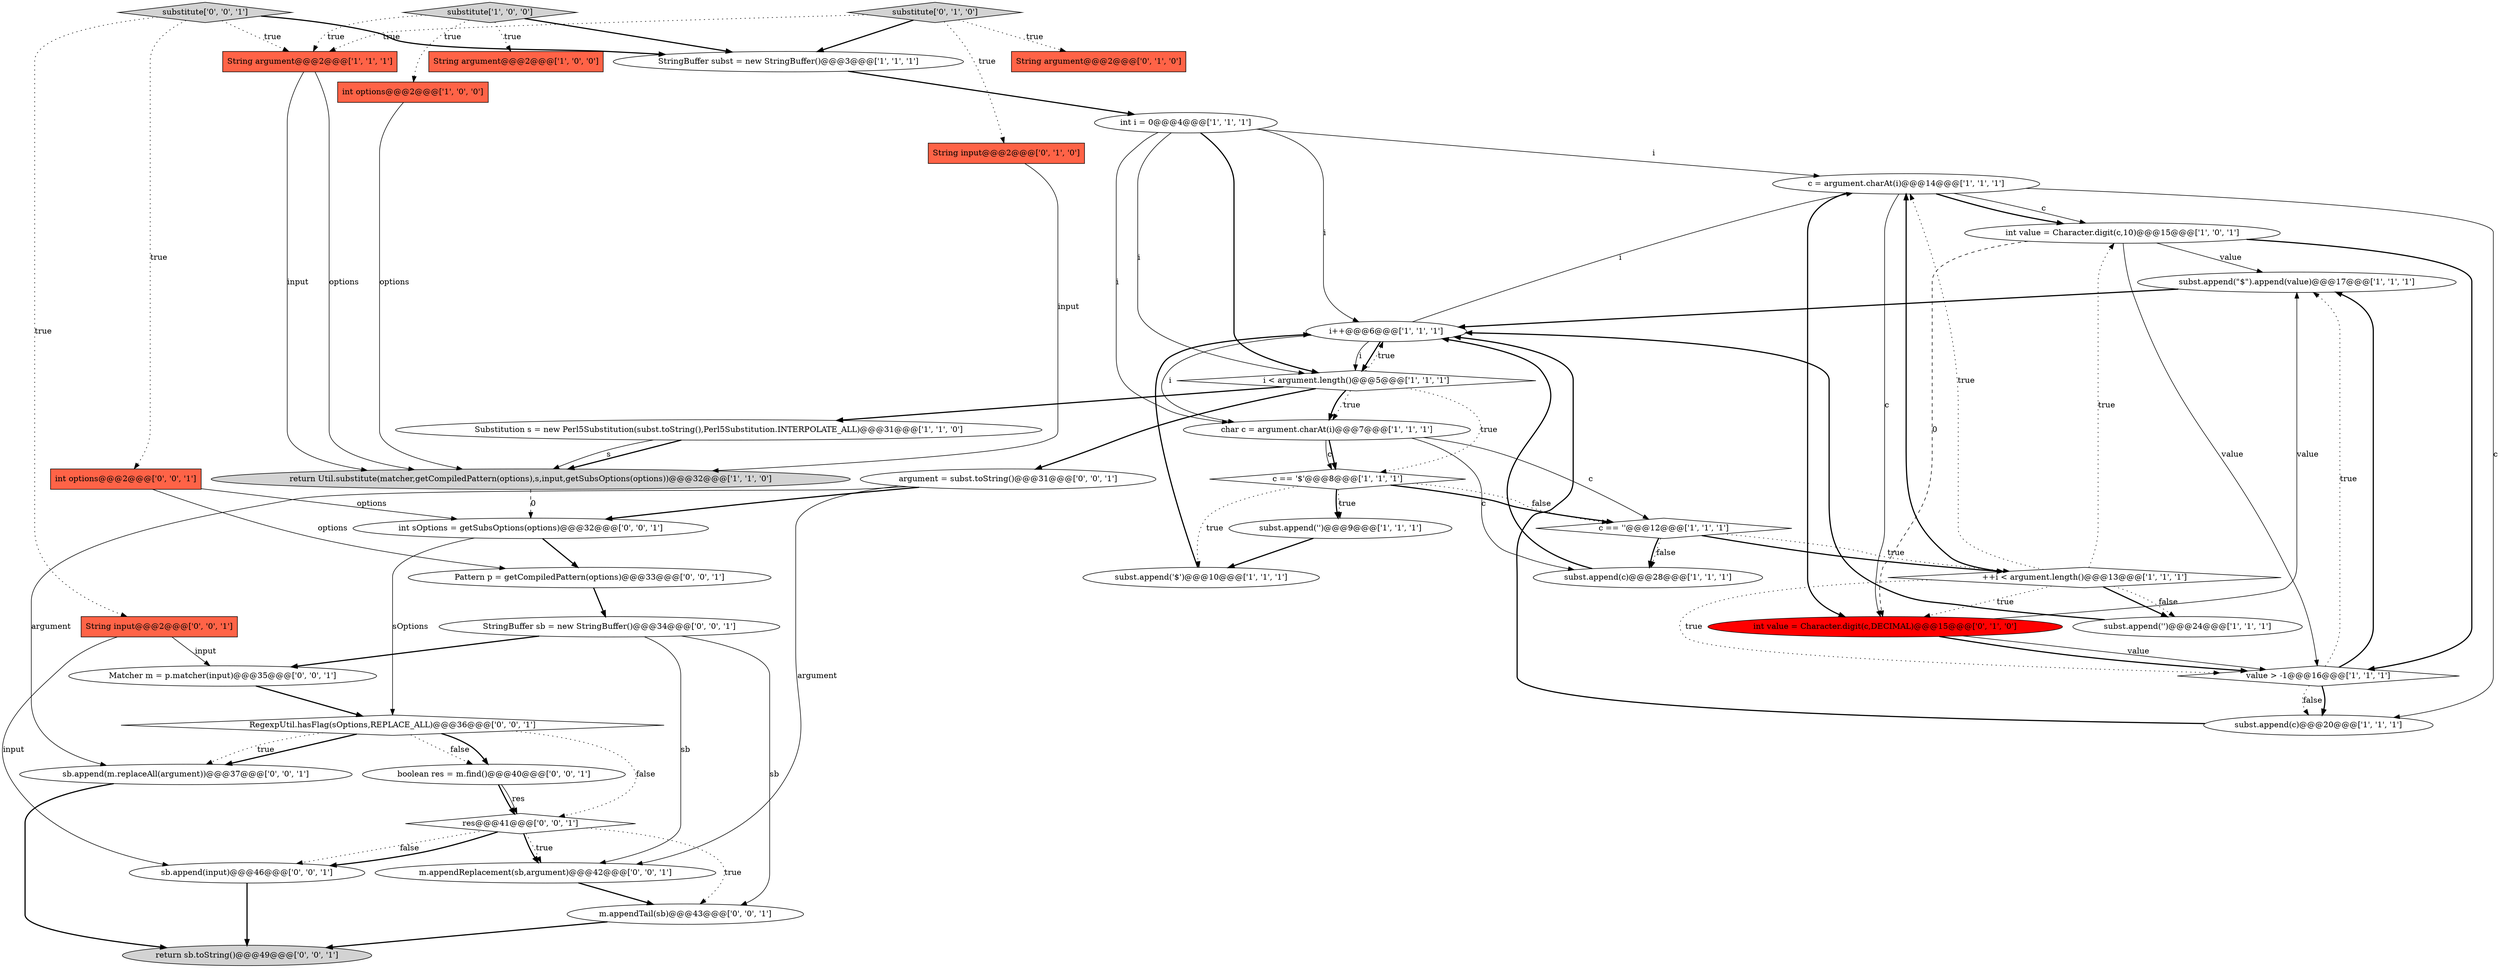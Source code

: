 digraph {
33 [style = filled, label = "sb.append(m.replaceAll(argument))@@@37@@@['0', '0', '1']", fillcolor = white, shape = ellipse image = "AAA0AAABBB3BBB"];
3 [style = filled, label = "substitute['1', '0', '0']", fillcolor = lightgray, shape = diamond image = "AAA0AAABBB1BBB"];
0 [style = filled, label = "int options@@@2@@@['1', '0', '0']", fillcolor = tomato, shape = box image = "AAA0AAABBB1BBB"];
8 [style = filled, label = "Substitution s = new Perl5Substitution(subst.toString(),Perl5Substitution.INTERPOLATE_ALL)@@@31@@@['1', '1', '0']", fillcolor = white, shape = ellipse image = "AAA0AAABBB1BBB"];
26 [style = filled, label = "substitute['0', '1', '0']", fillcolor = lightgray, shape = diamond image = "AAA0AAABBB2BBB"];
1 [style = filled, label = "subst.append(\"$\").append(value)@@@17@@@['1', '1', '1']", fillcolor = white, shape = ellipse image = "AAA0AAABBB1BBB"];
21 [style = filled, label = "int i = 0@@@4@@@['1', '1', '1']", fillcolor = white, shape = ellipse image = "AAA0AAABBB1BBB"];
5 [style = filled, label = "subst.append('\')@@@24@@@['1', '1', '1']", fillcolor = white, shape = ellipse image = "AAA0AAABBB1BBB"];
37 [style = filled, label = "argument = subst.toString()@@@31@@@['0', '0', '1']", fillcolor = white, shape = ellipse image = "AAA0AAABBB3BBB"];
40 [style = filled, label = "m.appendReplacement(sb,argument)@@@42@@@['0', '0', '1']", fillcolor = white, shape = ellipse image = "AAA0AAABBB3BBB"];
30 [style = filled, label = "res@@@41@@@['0', '0', '1']", fillcolor = white, shape = diamond image = "AAA0AAABBB3BBB"];
16 [style = filled, label = "c == '\'@@@12@@@['1', '1', '1']", fillcolor = white, shape = diamond image = "AAA0AAABBB1BBB"];
36 [style = filled, label = "String input@@@2@@@['0', '0', '1']", fillcolor = tomato, shape = box image = "AAA0AAABBB3BBB"];
27 [style = filled, label = "Pattern p = getCompiledPattern(options)@@@33@@@['0', '0', '1']", fillcolor = white, shape = ellipse image = "AAA0AAABBB3BBB"];
23 [style = filled, label = "String input@@@2@@@['0', '1', '0']", fillcolor = tomato, shape = box image = "AAA0AAABBB2BBB"];
18 [style = filled, label = "c = argument.charAt(i)@@@14@@@['1', '1', '1']", fillcolor = white, shape = ellipse image = "AAA0AAABBB1BBB"];
20 [style = filled, label = "StringBuffer subst = new StringBuffer()@@@3@@@['1', '1', '1']", fillcolor = white, shape = ellipse image = "AAA0AAABBB1BBB"];
29 [style = filled, label = "RegexpUtil.hasFlag(sOptions,REPLACE_ALL)@@@36@@@['0', '0', '1']", fillcolor = white, shape = diamond image = "AAA0AAABBB3BBB"];
14 [style = filled, label = "value > -1@@@16@@@['1', '1', '1']", fillcolor = white, shape = diamond image = "AAA0AAABBB1BBB"];
25 [style = filled, label = "String argument@@@2@@@['0', '1', '0']", fillcolor = tomato, shape = box image = "AAA0AAABBB2BBB"];
31 [style = filled, label = "return sb.toString()@@@49@@@['0', '0', '1']", fillcolor = lightgray, shape = ellipse image = "AAA0AAABBB3BBB"];
6 [style = filled, label = "int value = Character.digit(c,10)@@@15@@@['1', '0', '1']", fillcolor = white, shape = ellipse image = "AAA0AAABBB1BBB"];
24 [style = filled, label = "int value = Character.digit(c,DECIMAL)@@@15@@@['0', '1', '0']", fillcolor = red, shape = ellipse image = "AAA1AAABBB2BBB"];
15 [style = filled, label = "i < argument.length()@@@5@@@['1', '1', '1']", fillcolor = white, shape = diamond image = "AAA0AAABBB1BBB"];
17 [style = filled, label = "return Util.substitute(matcher,getCompiledPattern(options),s,input,getSubsOptions(options))@@@32@@@['1', '1', '0']", fillcolor = lightgray, shape = ellipse image = "AAA0AAABBB1BBB"];
35 [style = filled, label = "int sOptions = getSubsOptions(options)@@@32@@@['0', '0', '1']", fillcolor = white, shape = ellipse image = "AAA0AAABBB3BBB"];
13 [style = filled, label = "subst.append('\')@@@9@@@['1', '1', '1']", fillcolor = white, shape = ellipse image = "AAA0AAABBB1BBB"];
2 [style = filled, label = "subst.append(c)@@@28@@@['1', '1', '1']", fillcolor = white, shape = ellipse image = "AAA0AAABBB1BBB"];
41 [style = filled, label = "substitute['0', '0', '1']", fillcolor = lightgray, shape = diamond image = "AAA0AAABBB3BBB"];
4 [style = filled, label = "c == '$'@@@8@@@['1', '1', '1']", fillcolor = white, shape = diamond image = "AAA0AAABBB1BBB"];
19 [style = filled, label = "subst.append(c)@@@20@@@['1', '1', '1']", fillcolor = white, shape = ellipse image = "AAA0AAABBB1BBB"];
38 [style = filled, label = "StringBuffer sb = new StringBuffer()@@@34@@@['0', '0', '1']", fillcolor = white, shape = ellipse image = "AAA0AAABBB3BBB"];
7 [style = filled, label = "String argument@@@2@@@['1', '0', '0']", fillcolor = tomato, shape = box image = "AAA0AAABBB1BBB"];
39 [style = filled, label = "sb.append(input)@@@46@@@['0', '0', '1']", fillcolor = white, shape = ellipse image = "AAA0AAABBB3BBB"];
11 [style = filled, label = "i++@@@6@@@['1', '1', '1']", fillcolor = white, shape = ellipse image = "AAA0AAABBB1BBB"];
42 [style = filled, label = "Matcher m = p.matcher(input)@@@35@@@['0', '0', '1']", fillcolor = white, shape = ellipse image = "AAA0AAABBB3BBB"];
28 [style = filled, label = "boolean res = m.find()@@@40@@@['0', '0', '1']", fillcolor = white, shape = ellipse image = "AAA0AAABBB3BBB"];
34 [style = filled, label = "int options@@@2@@@['0', '0', '1']", fillcolor = tomato, shape = box image = "AAA0AAABBB3BBB"];
9 [style = filled, label = "char c = argument.charAt(i)@@@7@@@['1', '1', '1']", fillcolor = white, shape = ellipse image = "AAA0AAABBB1BBB"];
12 [style = filled, label = "subst.append('$')@@@10@@@['1', '1', '1']", fillcolor = white, shape = ellipse image = "AAA0AAABBB1BBB"];
10 [style = filled, label = "String argument@@@2@@@['1', '1', '1']", fillcolor = tomato, shape = box image = "AAA0AAABBB1BBB"];
32 [style = filled, label = "m.appendTail(sb)@@@43@@@['0', '0', '1']", fillcolor = white, shape = ellipse image = "AAA0AAABBB3BBB"];
22 [style = filled, label = "++i < argument.length()@@@13@@@['1', '1', '1']", fillcolor = white, shape = diamond image = "AAA0AAABBB1BBB"];
27->38 [style = bold, label=""];
18->6 [style = solid, label="c"];
9->2 [style = solid, label="c"];
21->15 [style = bold, label=""];
17->35 [style = dashed, label="0"];
11->9 [style = solid, label="i"];
19->11 [style = bold, label=""];
38->42 [style = bold, label=""];
37->33 [style = solid, label="argument"];
41->20 [style = bold, label=""];
42->29 [style = bold, label=""];
15->9 [style = dotted, label="true"];
36->42 [style = solid, label="input"];
22->14 [style = dotted, label="true"];
41->36 [style = dotted, label="true"];
30->39 [style = dotted, label="false"];
6->14 [style = solid, label="value"];
39->31 [style = bold, label=""];
41->10 [style = dotted, label="true"];
3->0 [style = dotted, label="true"];
10->17 [style = solid, label="options"];
30->40 [style = bold, label=""];
21->15 [style = solid, label="i"];
4->16 [style = bold, label=""];
3->7 [style = dotted, label="true"];
29->30 [style = dotted, label="false"];
28->30 [style = bold, label=""];
6->1 [style = solid, label="value"];
12->11 [style = bold, label=""];
18->24 [style = solid, label="c"];
26->23 [style = dotted, label="true"];
22->24 [style = dotted, label="true"];
22->5 [style = bold, label=""];
1->11 [style = bold, label=""];
8->17 [style = bold, label=""];
4->13 [style = dotted, label="true"];
22->18 [style = bold, label=""];
13->12 [style = bold, label=""];
15->9 [style = bold, label=""];
30->32 [style = dotted, label="true"];
5->11 [style = bold, label=""];
14->1 [style = dotted, label="true"];
23->17 [style = solid, label="input"];
32->31 [style = bold, label=""];
26->20 [style = bold, label=""];
38->40 [style = solid, label="sb"];
18->24 [style = bold, label=""];
22->18 [style = dotted, label="true"];
28->30 [style = solid, label="res"];
37->40 [style = solid, label="argument"];
4->13 [style = bold, label=""];
3->10 [style = dotted, label="true"];
18->19 [style = solid, label="c"];
14->19 [style = bold, label=""];
9->4 [style = solid, label="c"];
21->9 [style = solid, label="i"];
16->2 [style = dotted, label="false"];
41->34 [style = dotted, label="true"];
24->1 [style = solid, label="value"];
22->5 [style = dotted, label="false"];
18->6 [style = bold, label=""];
21->18 [style = solid, label="i"];
15->11 [style = dotted, label="true"];
40->32 [style = bold, label=""];
24->14 [style = solid, label="value"];
37->35 [style = bold, label=""];
9->16 [style = solid, label="c"];
4->12 [style = dotted, label="true"];
15->37 [style = bold, label=""];
15->8 [style = bold, label=""];
2->11 [style = bold, label=""];
34->27 [style = solid, label="options"];
35->27 [style = bold, label=""];
26->25 [style = dotted, label="true"];
9->4 [style = bold, label=""];
10->17 [style = solid, label="input"];
16->22 [style = dotted, label="true"];
0->17 [style = solid, label="options"];
16->22 [style = bold, label=""];
16->2 [style = bold, label=""];
22->6 [style = dotted, label="true"];
11->15 [style = solid, label="i"];
30->40 [style = dotted, label="true"];
15->4 [style = dotted, label="true"];
11->15 [style = bold, label=""];
14->1 [style = bold, label=""];
29->28 [style = dotted, label="false"];
24->14 [style = bold, label=""];
20->21 [style = bold, label=""];
6->14 [style = bold, label=""];
34->35 [style = solid, label="options"];
29->28 [style = bold, label=""];
3->20 [style = bold, label=""];
29->33 [style = bold, label=""];
14->19 [style = dotted, label="false"];
6->24 [style = dashed, label="0"];
26->10 [style = dotted, label="true"];
33->31 [style = bold, label=""];
30->39 [style = bold, label=""];
29->33 [style = dotted, label="true"];
36->39 [style = solid, label="input"];
8->17 [style = solid, label="s"];
4->16 [style = dotted, label="false"];
38->32 [style = solid, label="sb"];
21->11 [style = solid, label="i"];
35->29 [style = solid, label="sOptions"];
11->18 [style = solid, label="i"];
}
